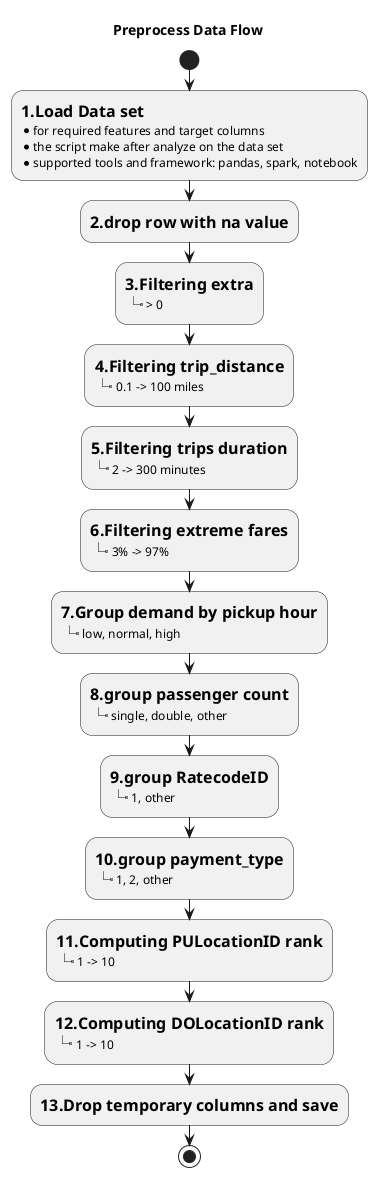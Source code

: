 @startuml

title  Preprocess Data Flow

start
:=1.Load Data set 
* for required features and target columns
* the script make after analyze on the data set
* supported tools and framework: pandas, spark, notebook;
:=2.drop row with na value;
:=3.Filtering extra
|_ > 0;
:=4.Filtering trip_distance
|_ 0.1 -> 100 miles;
:=5.Filtering trips duration
|_ 2 -> 300 minutes;
:=6.Filtering extreme fares
|_ 3% -> 97%;

:=7.Group demand by pickup hour
|_ low, normal, high;

:=8.group passenger count
|_ single, double, other;

:=9.group RatecodeID
|_ 1, other ;

:=10.group payment_type
|_ 1, 2, other ;

:=11.Computing PULocationID rank
|_ 1 -> 10;

:=12.Computing DOLocationID rank
|_ 1 -> 10;

:=13.Drop temporary columns and save;
stop

@enduml
